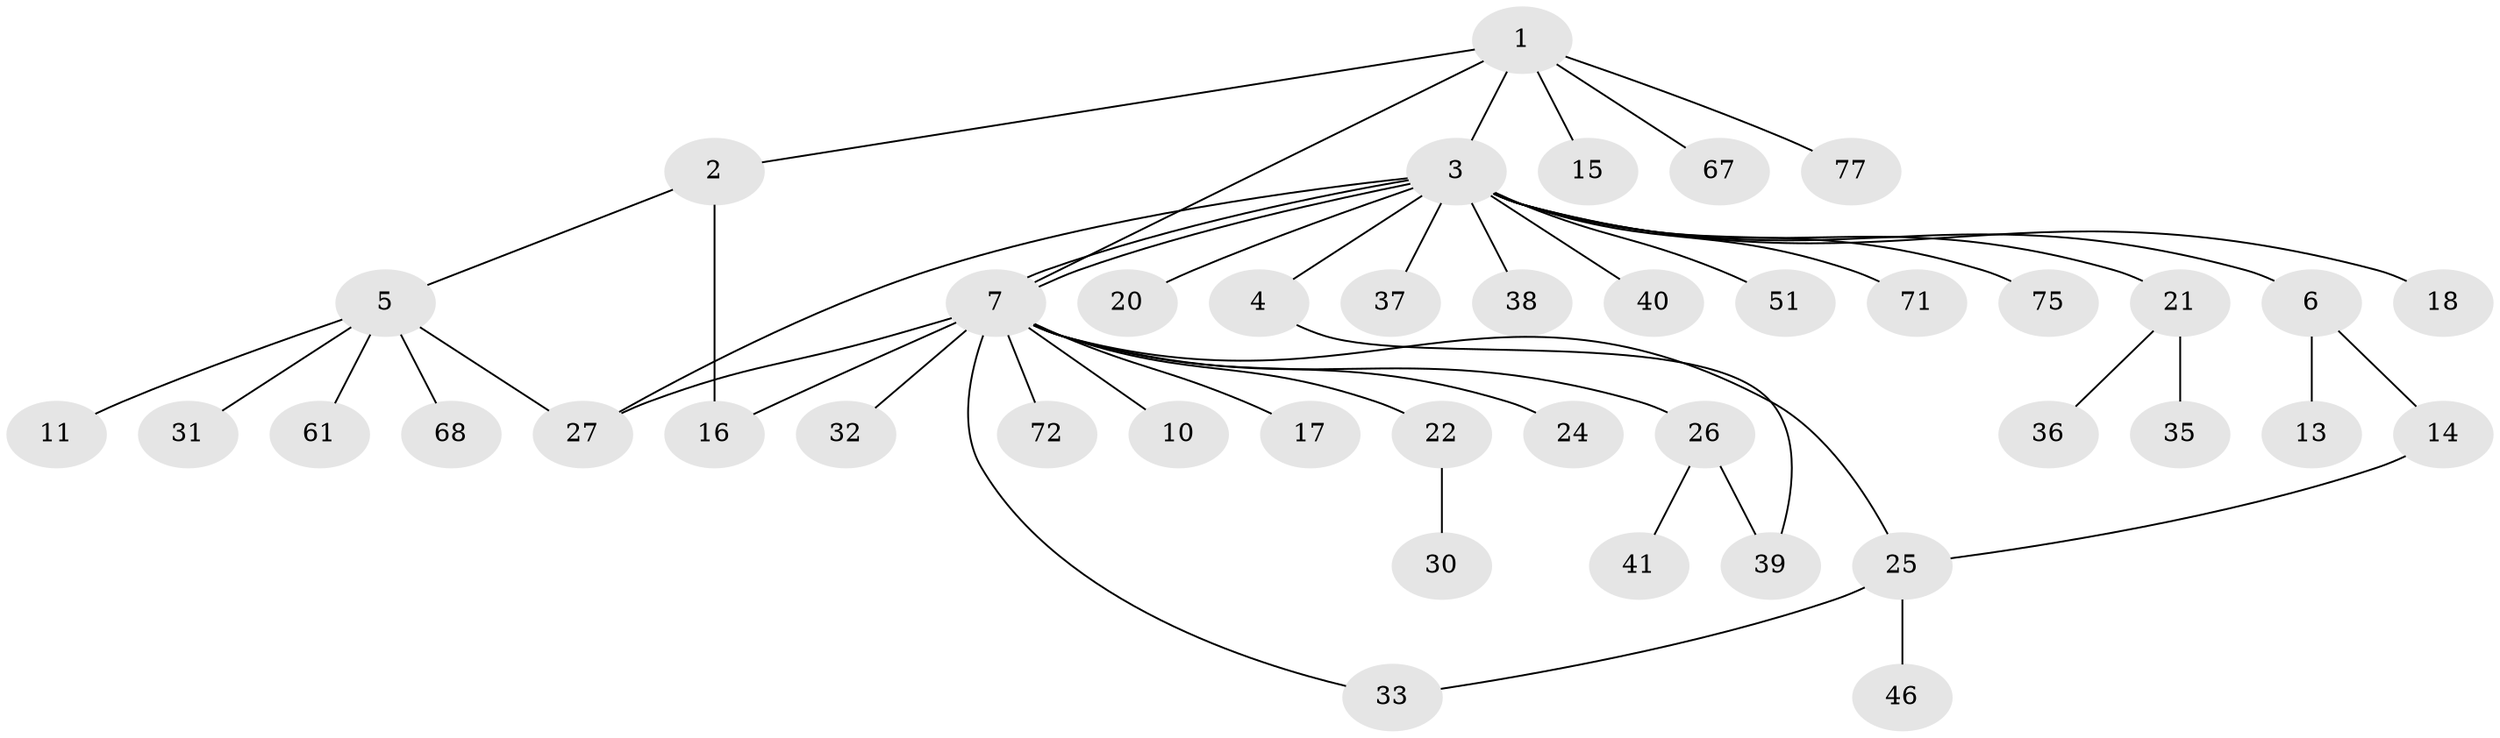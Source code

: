 // original degree distribution, {6: 0.03529411764705882, 5: 0.03529411764705882, 16: 0.011764705882352941, 4: 0.07058823529411765, 3: 0.058823529411764705, 19: 0.011764705882352941, 2: 0.15294117647058825, 1: 0.6235294117647059}
// Generated by graph-tools (version 1.1) at 2025/14/03/09/25 04:14:33]
// undirected, 42 vertices, 49 edges
graph export_dot {
graph [start="1"]
  node [color=gray90,style=filled];
  1;
  2 [super="+8+53+48"];
  3 [super="+42+12"];
  4 [super="+57+81"];
  5;
  6;
  7 [super="+19+9+34+63+64+69+70+78+79"];
  10;
  11 [super="+83+66+49"];
  13;
  14;
  15;
  16;
  17 [super="+55"];
  18;
  20;
  21 [super="+80+23"];
  22;
  24;
  25 [super="+28"];
  26 [super="+50+65+43"];
  27 [super="+29"];
  30 [super="+44"];
  31;
  32;
  33 [super="+52+60+56"];
  35;
  36;
  37;
  38;
  39 [super="+45"];
  40 [super="+47"];
  41;
  46;
  51;
  61;
  67;
  68;
  71 [super="+74"];
  72;
  75;
  77;
  1 -- 2;
  1 -- 3;
  1 -- 7;
  1 -- 15;
  1 -- 67;
  1 -- 77;
  2 -- 5;
  2 -- 16;
  3 -- 4;
  3 -- 6;
  3 -- 7;
  3 -- 7;
  3 -- 18;
  3 -- 20;
  3 -- 21;
  3 -- 37;
  3 -- 38;
  3 -- 40;
  3 -- 51;
  3 -- 71;
  3 -- 75;
  3 -- 27;
  4 -- 39;
  5 -- 11;
  5 -- 27;
  5 -- 31;
  5 -- 61;
  5 -- 68;
  6 -- 13;
  6 -- 14;
  7 -- 10;
  7 -- 16 [weight=2];
  7 -- 17;
  7 -- 22;
  7 -- 24;
  7 -- 27;
  7 -- 32;
  7 -- 25;
  7 -- 72;
  7 -- 33;
  7 -- 26;
  14 -- 25;
  21 -- 35;
  21 -- 36;
  22 -- 30;
  25 -- 33;
  25 -- 46;
  26 -- 39;
  26 -- 41;
}
